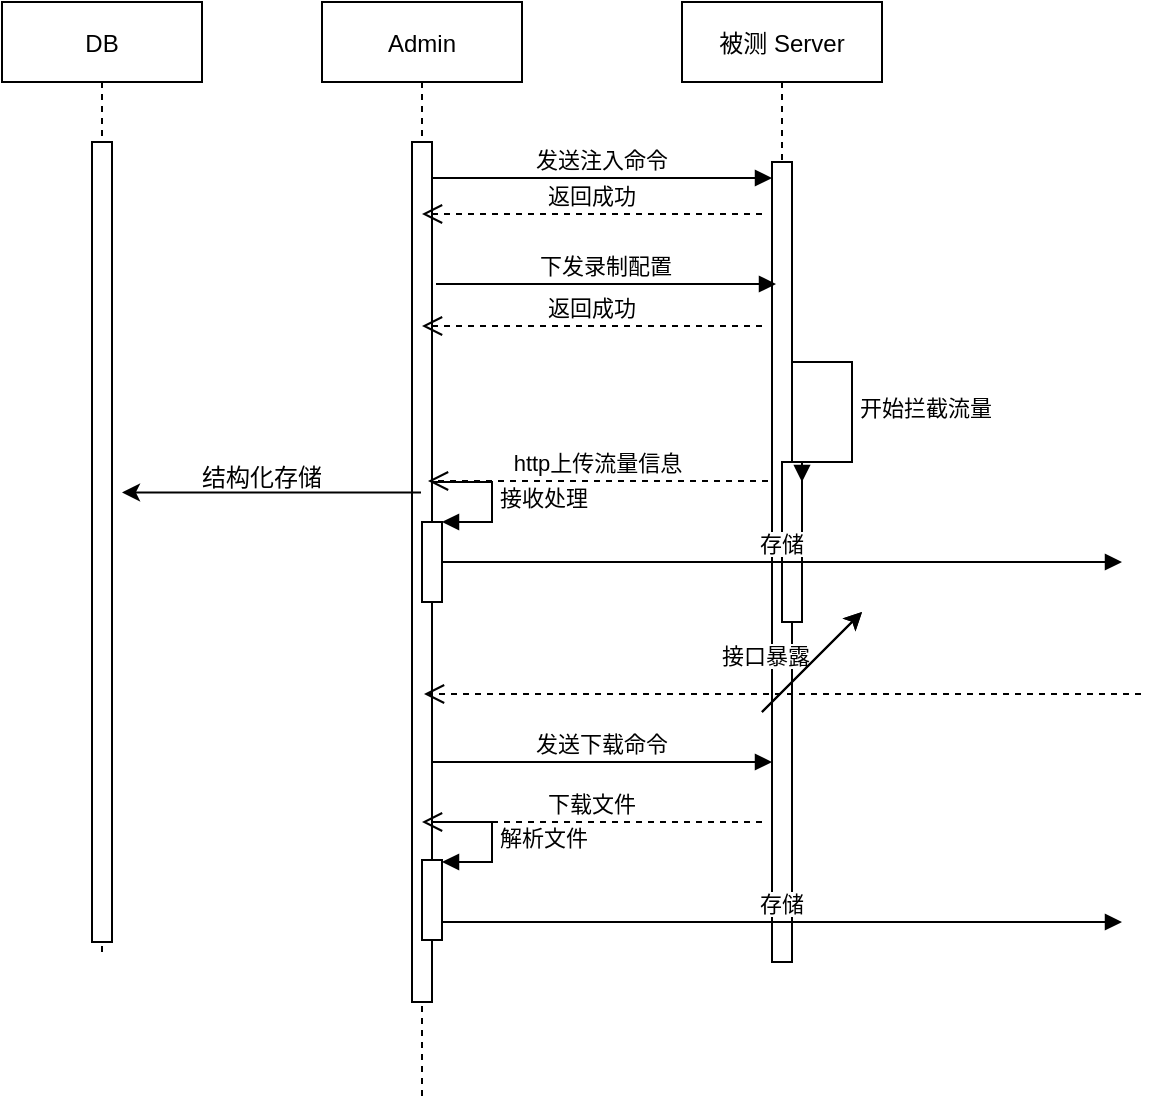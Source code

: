 <mxfile version="21.7.2" type="github">
  <diagram name="第 1 页" id="YCFjjFuQnZs5tZ5DN0bk">
    <mxGraphModel dx="1302" dy="682" grid="1" gridSize="10" guides="1" tooltips="1" connect="1" arrows="1" fold="1" page="1" pageScale="1" pageWidth="827" pageHeight="1169" math="0" shadow="0">
      <root>
        <mxCell id="0" />
        <mxCell id="1" parent="0" />
        <mxCell id="MRyekn-PnXpq59xH3Nlz-1" value="Admin" style="shape=umlLifeline;perimeter=lifelinePerimeter;container=1;collapsible=0;recursiveResize=0;rounded=0;shadow=0;strokeWidth=1;" vertex="1" parent="1">
          <mxGeometry x="210" y="105" width="100" height="550" as="geometry" />
        </mxCell>
        <mxCell id="MRyekn-PnXpq59xH3Nlz-2" value="" style="points=[];perimeter=orthogonalPerimeter;rounded=0;shadow=0;strokeWidth=1;" vertex="1" parent="MRyekn-PnXpq59xH3Nlz-1">
          <mxGeometry x="45" y="70" width="10" height="430" as="geometry" />
        </mxCell>
        <mxCell id="MRyekn-PnXpq59xH3Nlz-3" value="" style="html=1;points=[];perimeter=orthogonalPerimeter;" vertex="1" parent="MRyekn-PnXpq59xH3Nlz-1">
          <mxGeometry x="50" y="429" width="10" height="40" as="geometry" />
        </mxCell>
        <mxCell id="MRyekn-PnXpq59xH3Nlz-4" value="解析文件" style="edgeStyle=orthogonalEdgeStyle;html=1;align=left;spacingLeft=2;endArrow=block;rounded=0;entryX=1;entryY=0;" edge="1" parent="MRyekn-PnXpq59xH3Nlz-1">
          <mxGeometry relative="1" as="geometry">
            <mxPoint x="55" y="410" as="sourcePoint" />
            <Array as="points">
              <mxPoint x="85" y="410" />
            </Array>
            <mxPoint x="60" y="430" as="targetPoint" />
          </mxGeometry>
        </mxCell>
        <mxCell id="MRyekn-PnXpq59xH3Nlz-5" value="" style="html=1;points=[];perimeter=orthogonalPerimeter;" vertex="1" parent="MRyekn-PnXpq59xH3Nlz-1">
          <mxGeometry x="50" y="260" width="10" height="40" as="geometry" />
        </mxCell>
        <mxCell id="MRyekn-PnXpq59xH3Nlz-6" value="接收处理" style="edgeStyle=orthogonalEdgeStyle;html=1;align=left;spacingLeft=2;endArrow=block;rounded=0;entryX=1;entryY=0;" edge="1" parent="MRyekn-PnXpq59xH3Nlz-1" target="MRyekn-PnXpq59xH3Nlz-5">
          <mxGeometry relative="1" as="geometry">
            <mxPoint x="55" y="240" as="sourcePoint" />
            <Array as="points">
              <mxPoint x="85" y="240" />
            </Array>
          </mxGeometry>
        </mxCell>
        <mxCell id="MRyekn-PnXpq59xH3Nlz-7" value="被测 Server" style="shape=umlLifeline;perimeter=lifelinePerimeter;container=1;collapsible=0;recursiveResize=0;rounded=0;shadow=0;strokeWidth=1;" vertex="1" parent="1">
          <mxGeometry x="390" y="105" width="100" height="480" as="geometry" />
        </mxCell>
        <mxCell id="MRyekn-PnXpq59xH3Nlz-8" value="" style="points=[];perimeter=orthogonalPerimeter;rounded=0;shadow=0;strokeWidth=1;" vertex="1" parent="MRyekn-PnXpq59xH3Nlz-7">
          <mxGeometry x="45" y="80" width="10" height="400" as="geometry" />
        </mxCell>
        <mxCell id="MRyekn-PnXpq59xH3Nlz-9" value="" style="html=1;points=[];perimeter=orthogonalPerimeter;" vertex="1" parent="MRyekn-PnXpq59xH3Nlz-7">
          <mxGeometry x="50" y="230" width="10" height="80" as="geometry" />
        </mxCell>
        <mxCell id="MRyekn-PnXpq59xH3Nlz-10" value="&lt;font style=&quot;vertical-align: inherit;&quot;&gt;&lt;font style=&quot;vertical-align: inherit;&quot;&gt;开始拦截流量&lt;/font&gt;&lt;/font&gt;" style="edgeStyle=orthogonalEdgeStyle;html=1;align=left;spacingLeft=2;endArrow=block;rounded=0;entryX=1;entryY=0;" edge="1" parent="MRyekn-PnXpq59xH3Nlz-7">
          <mxGeometry relative="1" as="geometry">
            <mxPoint x="55" y="170" as="sourcePoint" />
            <Array as="points">
              <mxPoint x="55" y="180" />
              <mxPoint x="85" y="180" />
              <mxPoint x="85" y="230" />
              <mxPoint x="60" y="230" />
            </Array>
            <mxPoint x="60.0" y="240.0" as="targetPoint" />
            <mxPoint as="offset" />
          </mxGeometry>
        </mxCell>
        <mxCell id="MRyekn-PnXpq59xH3Nlz-11" value="接口暴露" style="verticalAlign=bottom;endArrow=open;dashed=1;endSize=8;shadow=0;strokeWidth=1;" edge="1" parent="MRyekn-PnXpq59xH3Nlz-7">
          <mxGeometry x="0.046" y="-10" relative="1" as="geometry">
            <mxPoint x="-129" y="346.0" as="targetPoint" />
            <mxPoint x="229.5" y="346.0" as="sourcePoint" />
            <mxPoint as="offset" />
          </mxGeometry>
        </mxCell>
        <mxCell id="MRyekn-PnXpq59xH3Nlz-12" value="发送注入命令" style="verticalAlign=bottom;endArrow=block;entryX=0;entryY=0;shadow=0;strokeWidth=1;" edge="1" parent="1">
          <mxGeometry relative="1" as="geometry">
            <mxPoint x="265" y="193.0" as="sourcePoint" />
            <mxPoint x="435" y="193.0" as="targetPoint" />
          </mxGeometry>
        </mxCell>
        <mxCell id="MRyekn-PnXpq59xH3Nlz-13" value="DB" style="shape=umlLifeline;perimeter=lifelinePerimeter;container=1;collapsible=0;recursiveResize=0;rounded=0;shadow=0;strokeWidth=1;" vertex="1" parent="1">
          <mxGeometry x="50" y="105" width="100" height="475" as="geometry" />
        </mxCell>
        <mxCell id="MRyekn-PnXpq59xH3Nlz-14" value="" style="points=[];perimeter=orthogonalPerimeter;rounded=0;shadow=0;strokeWidth=1;" vertex="1" parent="MRyekn-PnXpq59xH3Nlz-13">
          <mxGeometry x="45" y="70" width="10" height="400" as="geometry" />
        </mxCell>
        <mxCell id="MRyekn-PnXpq59xH3Nlz-15" value="返回成功" style="verticalAlign=bottom;endArrow=open;dashed=1;endSize=8;exitX=0;exitY=0.95;shadow=0;strokeWidth=1;" edge="1" parent="1">
          <mxGeometry relative="1" as="geometry">
            <mxPoint x="260" y="211.0" as="targetPoint" />
            <mxPoint x="430" y="211.0" as="sourcePoint" />
          </mxGeometry>
        </mxCell>
        <mxCell id="MRyekn-PnXpq59xH3Nlz-16" value="下发录制配置" style="verticalAlign=bottom;endArrow=block;entryX=0;entryY=0;shadow=0;strokeWidth=1;" edge="1" parent="1">
          <mxGeometry relative="1" as="geometry">
            <mxPoint x="267" y="246.0" as="sourcePoint" />
            <mxPoint x="437" y="246.0" as="targetPoint" />
          </mxGeometry>
        </mxCell>
        <mxCell id="MRyekn-PnXpq59xH3Nlz-17" value="返回成功" style="verticalAlign=bottom;endArrow=open;dashed=1;endSize=8;exitX=0;exitY=0.95;shadow=0;strokeWidth=1;" edge="1" parent="1">
          <mxGeometry relative="1" as="geometry">
            <mxPoint x="260" y="267.0" as="targetPoint" />
            <mxPoint x="430" y="267.0" as="sourcePoint" />
          </mxGeometry>
        </mxCell>
        <mxCell id="MRyekn-PnXpq59xH3Nlz-18" value="发送下载命令" style="verticalAlign=bottom;endArrow=block;entryX=0;entryY=0;shadow=0;strokeWidth=1;" edge="1" parent="1">
          <mxGeometry relative="1" as="geometry">
            <mxPoint x="265" y="485" as="sourcePoint" />
            <mxPoint x="435" y="485" as="targetPoint" />
          </mxGeometry>
        </mxCell>
        <mxCell id="MRyekn-PnXpq59xH3Nlz-19" value="下载文件" style="verticalAlign=bottom;endArrow=open;dashed=1;endSize=8;exitX=0;exitY=0.95;shadow=0;strokeWidth=1;" edge="1" parent="1">
          <mxGeometry relative="1" as="geometry">
            <mxPoint x="260" y="515.0" as="targetPoint" />
            <mxPoint x="430" y="515.0" as="sourcePoint" />
          </mxGeometry>
        </mxCell>
        <mxCell id="MRyekn-PnXpq59xH3Nlz-20" value="存储" style="verticalAlign=bottom;endArrow=block;shadow=0;strokeWidth=1;exitX=1;exitY=0.75;exitDx=0;exitDy=0;exitPerimeter=0;" edge="1" parent="1">
          <mxGeometry relative="1" as="geometry">
            <mxPoint x="270" y="565" as="sourcePoint" />
            <mxPoint x="610" y="565" as="targetPoint" />
          </mxGeometry>
        </mxCell>
        <mxCell id="MRyekn-PnXpq59xH3Nlz-21" value="http上传流量信息" style="verticalAlign=bottom;endArrow=open;dashed=1;endSize=8;exitX=0;exitY=0.95;shadow=0;strokeWidth=1;" edge="1" parent="1">
          <mxGeometry relative="1" as="geometry">
            <mxPoint x="263" y="344.5" as="targetPoint" />
            <mxPoint x="433" y="344.5" as="sourcePoint" />
          </mxGeometry>
        </mxCell>
        <mxCell id="MRyekn-PnXpq59xH3Nlz-22" value="存储" style="verticalAlign=bottom;endArrow=block;shadow=0;strokeWidth=1;exitX=1;exitY=0.75;exitDx=0;exitDy=0;exitPerimeter=0;" edge="1" parent="1">
          <mxGeometry relative="1" as="geometry">
            <mxPoint x="270" y="385" as="sourcePoint" />
            <mxPoint x="610" y="385" as="targetPoint" />
          </mxGeometry>
        </mxCell>
        <mxCell id="MRyekn-PnXpq59xH3Nlz-27" value="" style="endArrow=classic;html=1;rounded=0;" edge="1" parent="1">
          <mxGeometry width="50" height="50" relative="1" as="geometry">
            <mxPoint x="430" y="460" as="sourcePoint" />
            <mxPoint x="480" y="410" as="targetPoint" />
          </mxGeometry>
        </mxCell>
        <mxCell id="MRyekn-PnXpq59xH3Nlz-28" value="" style="endArrow=classic;html=1;rounded=0;" edge="1" parent="1">
          <mxGeometry width="50" height="50" relative="1" as="geometry">
            <mxPoint x="430" y="460" as="sourcePoint" />
            <mxPoint x="480" y="410" as="targetPoint" />
          </mxGeometry>
        </mxCell>
        <mxCell id="MRyekn-PnXpq59xH3Nlz-29" value="" style="endArrow=classic;html=1;rounded=0;entryX=1.5;entryY=0.438;entryDx=0;entryDy=0;entryPerimeter=0;" edge="1" parent="1" source="MRyekn-PnXpq59xH3Nlz-1" target="MRyekn-PnXpq59xH3Nlz-14">
          <mxGeometry width="50" height="50" relative="1" as="geometry">
            <mxPoint x="160" y="400" as="sourcePoint" />
            <mxPoint x="210" y="350" as="targetPoint" />
          </mxGeometry>
        </mxCell>
        <mxCell id="MRyekn-PnXpq59xH3Nlz-32" value="&lt;font style=&quot;vertical-align: inherit;&quot;&gt;&lt;font style=&quot;vertical-align: inherit;&quot;&gt;结构化存储&lt;/font&gt;&lt;/font&gt;" style="text;html=1;strokeColor=none;fillColor=none;align=center;verticalAlign=middle;whiteSpace=wrap;rounded=0;" vertex="1" parent="1">
          <mxGeometry x="140" y="327.5" width="80" height="30" as="geometry" />
        </mxCell>
      </root>
    </mxGraphModel>
  </diagram>
</mxfile>
